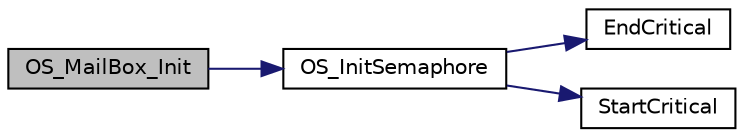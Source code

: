 digraph "OS_MailBox_Init"
{
 // LATEX_PDF_SIZE
  edge [fontname="Helvetica",fontsize="10",labelfontname="Helvetica",labelfontsize="10"];
  node [fontname="Helvetica",fontsize="10",shape=record];
  rankdir="LR";
  Node1 [label="OS_MailBox_Init",height=0.2,width=0.4,color="black", fillcolor="grey75", style="filled", fontcolor="black",tooltip="Initializes communication channel for OS."];
  Node1 -> Node2 [color="midnightblue",fontsize="10",style="solid",fontname="Helvetica"];
  Node2 [label="OS_InitSemaphore",height=0.2,width=0.4,color="black", fillcolor="white", style="filled",URL="$_o_s_8c.html#ae3a59ef7ce0ba07d23ab8c421c5b7f15",tooltip="Initialize semaphore to given value."];
  Node2 -> Node3 [color="midnightblue",fontsize="10",style="solid",fontname="Helvetica"];
  Node3 [label="EndCritical",height=0.2,width=0.4,color="black", fillcolor="white", style="filled",URL="$startup_8h.html#a334154d527e554c179f59f15789a9034",tooltip="End of critical section (ISR = prev ISR) @parameter sr previously saved PSR."];
  Node2 -> Node4 [color="midnightblue",fontsize="10",style="solid",fontname="Helvetica"];
  Node4 [label="StartCritical",height=0.2,width=0.4,color="black", fillcolor="white", style="filled",URL="$startup_8h.html#a2bd85031589c754845b826ef8a50fe15",tooltip="Start Criticat Sections, Disable Global Interrupts."];
}
